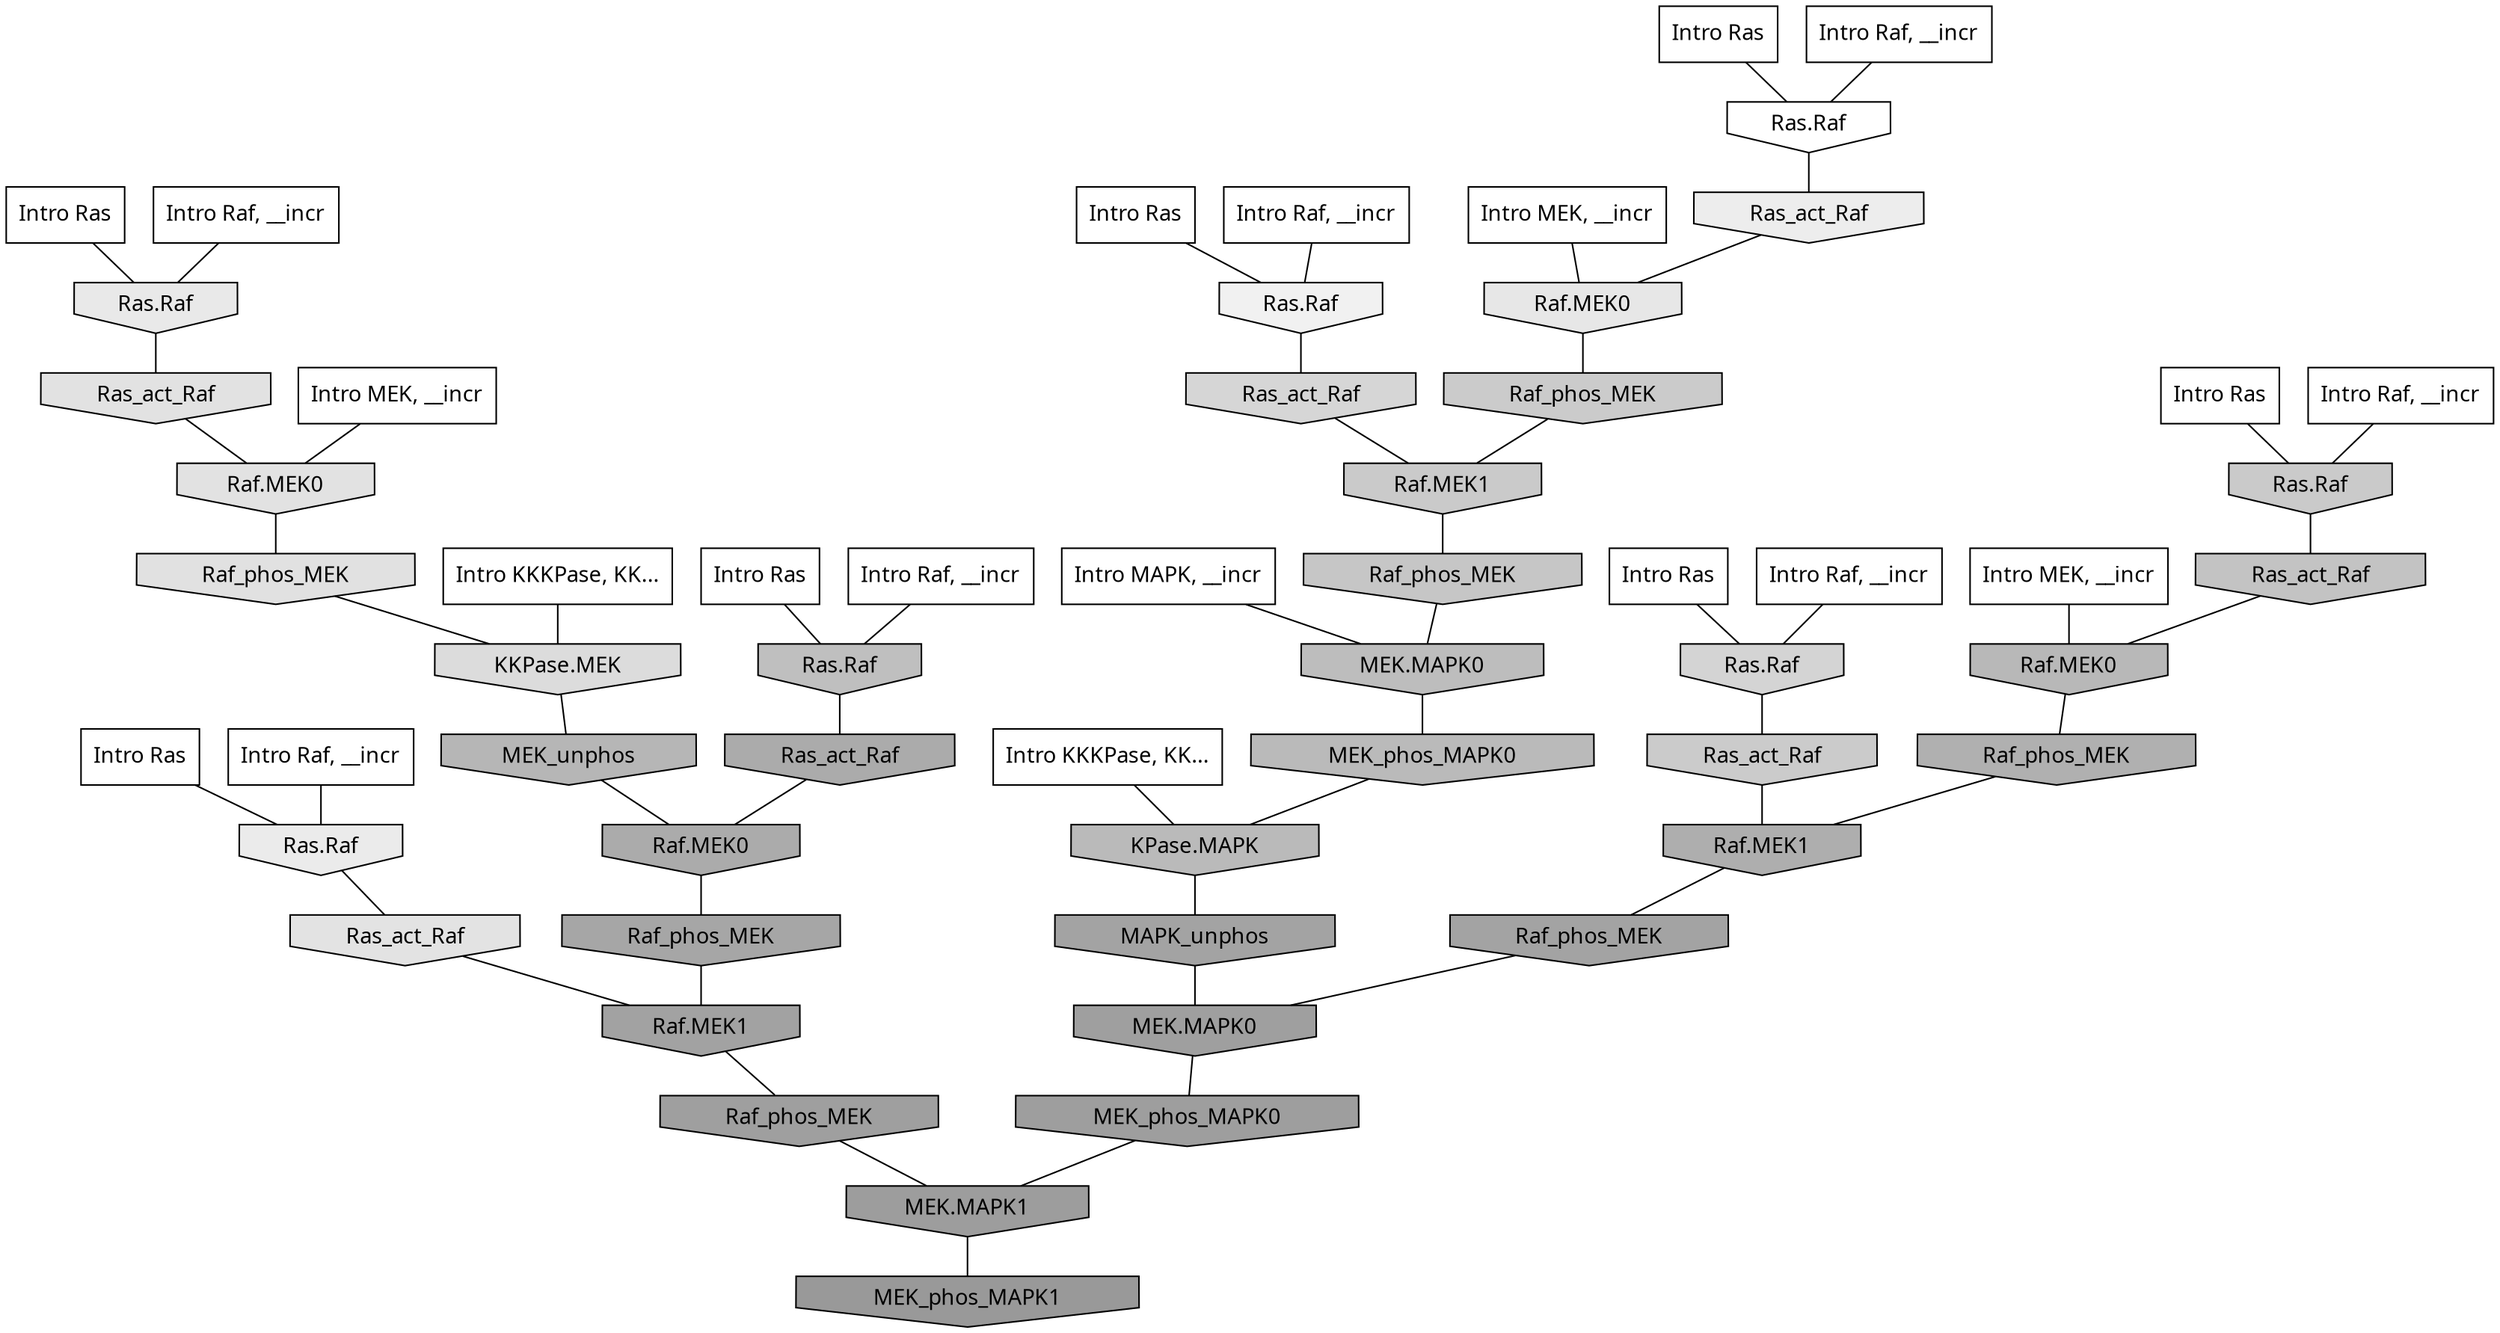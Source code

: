digraph G{
  rankdir="TB";
  ranksep=0.30;
  node [fontname="CMU Serif"];
  edge [fontname="CMU Serif"];
  
  2 [label="Intro Ras", shape=rectangle, style=filled, fillcolor="0.000 0.000 1.000"]
  
  10 [label="Intro Ras", shape=rectangle, style=filled, fillcolor="0.000 0.000 1.000"]
  
  19 [label="Intro Ras", shape=rectangle, style=filled, fillcolor="0.000 0.000 1.000"]
  
  23 [label="Intro Ras", shape=rectangle, style=filled, fillcolor="0.000 0.000 1.000"]
  
  32 [label="Intro Ras", shape=rectangle, style=filled, fillcolor="0.000 0.000 1.000"]
  
  43 [label="Intro Ras", shape=rectangle, style=filled, fillcolor="0.000 0.000 1.000"]
  
  61 [label="Intro Ras", shape=rectangle, style=filled, fillcolor="0.000 0.000 1.000"]
  
  300 [label="Intro Raf, __incr", shape=rectangle, style=filled, fillcolor="0.000 0.000 1.000"]
  
  420 [label="Intro Raf, __incr", shape=rectangle, style=filled, fillcolor="0.000 0.000 1.000"]
  
  446 [label="Intro Raf, __incr", shape=rectangle, style=filled, fillcolor="0.000 0.000 1.000"]
  
  635 [label="Intro Raf, __incr", shape=rectangle, style=filled, fillcolor="0.000 0.000 1.000"]
  
  733 [label="Intro Raf, __incr", shape=rectangle, style=filled, fillcolor="0.000 0.000 1.000"]
  
  741 [label="Intro Raf, __incr", shape=rectangle, style=filled, fillcolor="0.000 0.000 1.000"]
  
  1083 [label="Intro Raf, __incr", shape=rectangle, style=filled, fillcolor="0.000 0.000 1.000"]
  
  1106 [label="Intro MEK, __incr", shape=rectangle, style=filled, fillcolor="0.000 0.000 1.000"]
  
  1236 [label="Intro MEK, __incr", shape=rectangle, style=filled, fillcolor="0.000 0.000 1.000"]
  
  1886 [label="Intro MEK, __incr", shape=rectangle, style=filled, fillcolor="0.000 0.000 1.000"]
  
  2487 [label="Intro MAPK, __incr", shape=rectangle, style=filled, fillcolor="0.000 0.000 1.000"]
  
  3122 [label="Intro KKKPase, KK...", shape=rectangle, style=filled, fillcolor="0.000 0.000 1.000"]
  
  3144 [label="Intro KKKPase, KK...", shape=rectangle, style=filled, fillcolor="0.000 0.000 1.000"]
  
  3208 [label="Ras.Raf", shape=invhouse, style=filled, fillcolor="0.000 0.000 1.000"]
  
  3741 [label="Ras.Raf", shape=invhouse, style=filled, fillcolor="0.000 0.000 0.945"]
  
  4020 [label="Ras_act_Raf", shape=invhouse, style=filled, fillcolor="0.000 0.000 0.927"]
  
  4144 [label="Ras.Raf", shape=invhouse, style=filled, fillcolor="0.000 0.000 0.919"]
  
  4199 [label="Ras.Raf", shape=invhouse, style=filled, fillcolor="0.000 0.000 0.914"]
  
  4327 [label="Raf.MEK0", shape=invhouse, style=filled, fillcolor="0.000 0.000 0.904"]
  
  4579 [label="Ras_act_Raf", shape=invhouse, style=filled, fillcolor="0.000 0.000 0.888"]
  
  4665 [label="Ras_act_Raf", shape=invhouse, style=filled, fillcolor="0.000 0.000 0.884"]
  
  4667 [label="Raf.MEK0", shape=invhouse, style=filled, fillcolor="0.000 0.000 0.884"]
  
  4725 [label="Raf_phos_MEK", shape=invhouse, style=filled, fillcolor="0.000 0.000 0.880"]
  
  5022 [label="KKPase.MEK", shape=invhouse, style=filled, fillcolor="0.000 0.000 0.863"]
  
  5495 [label="Ras_act_Raf", shape=invhouse, style=filled, fillcolor="0.000 0.000 0.836"]
  
  5598 [label="Ras.Raf", shape=invhouse, style=filled, fillcolor="0.000 0.000 0.829"]
  
  6269 [label="Raf_phos_MEK", shape=invhouse, style=filled, fillcolor="0.000 0.000 0.796"]
  
  6306 [label="Ras_act_Raf", shape=invhouse, style=filled, fillcolor="0.000 0.000 0.795"]
  
  6418 [label="Raf.MEK1", shape=invhouse, style=filled, fillcolor="0.000 0.000 0.791"]
  
  6431 [label="Ras.Raf", shape=invhouse, style=filled, fillcolor="0.000 0.000 0.790"]
  
  6871 [label="Raf_phos_MEK", shape=invhouse, style=filled, fillcolor="0.000 0.000 0.774"]
  
  7149 [label="Ras_act_Raf", shape=invhouse, style=filled, fillcolor="0.000 0.000 0.765"]
  
  7636 [label="Ras.Raf", shape=invhouse, style=filled, fillcolor="0.000 0.000 0.750"]
  
  7976 [label="MEK.MAPK0", shape=invhouse, style=filled, fillcolor="0.000 0.000 0.739"]
  
  8333 [label="MEK_phos_MAPK0", shape=invhouse, style=filled, fillcolor="0.000 0.000 0.729"]
  
  8342 [label="KPase.MAPK", shape=invhouse, style=filled, fillcolor="0.000 0.000 0.729"]
  
  8601 [label="Raf.MEK0", shape=invhouse, style=filled, fillcolor="0.000 0.000 0.721"]
  
  8904 [label="MEK_unphos", shape=invhouse, style=filled, fillcolor="0.000 0.000 0.712"]
  
  9869 [label="Raf_phos_MEK", shape=invhouse, style=filled, fillcolor="0.000 0.000 0.690"]
  
  10317 [label="Raf.MEK1", shape=invhouse, style=filled, fillcolor="0.000 0.000 0.681"]
  
  10888 [label="Ras_act_Raf", shape=invhouse, style=filled, fillcolor="0.000 0.000 0.669"]
  
  10895 [label="Raf.MEK0", shape=invhouse, style=filled, fillcolor="0.000 0.000 0.669"]
  
  11935 [label="Raf_phos_MEK", shape=invhouse, style=filled, fillcolor="0.000 0.000 0.650"]
  
  12641 [label="Raf_phos_MEK", shape=invhouse, style=filled, fillcolor="0.000 0.000 0.639"]
  
  12650 [label="MAPK_unphos", shape=invhouse, style=filled, fillcolor="0.000 0.000 0.639"]
  
  12968 [label="Raf.MEK1", shape=invhouse, style=filled, fillcolor="0.000 0.000 0.634"]
  
  13749 [label="Raf_phos_MEK", shape=invhouse, style=filled, fillcolor="0.000 0.000 0.622"]
  
  13764 [label="MEK.MAPK0", shape=invhouse, style=filled, fillcolor="0.000 0.000 0.622"]
  
  14021 [label="MEK_phos_MAPK0", shape=invhouse, style=filled, fillcolor="0.000 0.000 0.618"]
  
  14363 [label="MEK.MAPK1", shape=invhouse, style=filled, fillcolor="0.000 0.000 0.614"]
  
  15351 [label="MEK_phos_MAPK1", shape=invhouse, style=filled, fillcolor="0.000 0.000 0.600"]
  
  
  14363 -> 15351 [dir=none, color="0.000 0.000 0.000"] 
  14021 -> 14363 [dir=none, color="0.000 0.000 0.000"] 
  13764 -> 14021 [dir=none, color="0.000 0.000 0.000"] 
  13749 -> 14363 [dir=none, color="0.000 0.000 0.000"] 
  12968 -> 13749 [dir=none, color="0.000 0.000 0.000"] 
  12650 -> 13764 [dir=none, color="0.000 0.000 0.000"] 
  12641 -> 13764 [dir=none, color="0.000 0.000 0.000"] 
  11935 -> 12968 [dir=none, color="0.000 0.000 0.000"] 
  10895 -> 11935 [dir=none, color="0.000 0.000 0.000"] 
  10888 -> 10895 [dir=none, color="0.000 0.000 0.000"] 
  10317 -> 12641 [dir=none, color="0.000 0.000 0.000"] 
  9869 -> 10317 [dir=none, color="0.000 0.000 0.000"] 
  8904 -> 10895 [dir=none, color="0.000 0.000 0.000"] 
  8601 -> 9869 [dir=none, color="0.000 0.000 0.000"] 
  8342 -> 12650 [dir=none, color="0.000 0.000 0.000"] 
  8333 -> 8342 [dir=none, color="0.000 0.000 0.000"] 
  7976 -> 8333 [dir=none, color="0.000 0.000 0.000"] 
  7636 -> 10888 [dir=none, color="0.000 0.000 0.000"] 
  7149 -> 8601 [dir=none, color="0.000 0.000 0.000"] 
  6871 -> 7976 [dir=none, color="0.000 0.000 0.000"] 
  6431 -> 7149 [dir=none, color="0.000 0.000 0.000"] 
  6418 -> 6871 [dir=none, color="0.000 0.000 0.000"] 
  6306 -> 10317 [dir=none, color="0.000 0.000 0.000"] 
  6269 -> 6418 [dir=none, color="0.000 0.000 0.000"] 
  5598 -> 6306 [dir=none, color="0.000 0.000 0.000"] 
  5495 -> 6418 [dir=none, color="0.000 0.000 0.000"] 
  5022 -> 8904 [dir=none, color="0.000 0.000 0.000"] 
  4725 -> 5022 [dir=none, color="0.000 0.000 0.000"] 
  4667 -> 4725 [dir=none, color="0.000 0.000 0.000"] 
  4665 -> 4667 [dir=none, color="0.000 0.000 0.000"] 
  4579 -> 12968 [dir=none, color="0.000 0.000 0.000"] 
  4327 -> 6269 [dir=none, color="0.000 0.000 0.000"] 
  4199 -> 4665 [dir=none, color="0.000 0.000 0.000"] 
  4144 -> 4579 [dir=none, color="0.000 0.000 0.000"] 
  4020 -> 4327 [dir=none, color="0.000 0.000 0.000"] 
  3741 -> 5495 [dir=none, color="0.000 0.000 0.000"] 
  3208 -> 4020 [dir=none, color="0.000 0.000 0.000"] 
  3144 -> 8342 [dir=none, color="0.000 0.000 0.000"] 
  3122 -> 5022 [dir=none, color="0.000 0.000 0.000"] 
  2487 -> 7976 [dir=none, color="0.000 0.000 0.000"] 
  1886 -> 4327 [dir=none, color="0.000 0.000 0.000"] 
  1236 -> 4667 [dir=none, color="0.000 0.000 0.000"] 
  1106 -> 8601 [dir=none, color="0.000 0.000 0.000"] 
  1083 -> 7636 [dir=none, color="0.000 0.000 0.000"] 
  741 -> 5598 [dir=none, color="0.000 0.000 0.000"] 
  733 -> 3208 [dir=none, color="0.000 0.000 0.000"] 
  635 -> 6431 [dir=none, color="0.000 0.000 0.000"] 
  446 -> 3741 [dir=none, color="0.000 0.000 0.000"] 
  420 -> 4199 [dir=none, color="0.000 0.000 0.000"] 
  300 -> 4144 [dir=none, color="0.000 0.000 0.000"] 
  61 -> 3208 [dir=none, color="0.000 0.000 0.000"] 
  43 -> 6431 [dir=none, color="0.000 0.000 0.000"] 
  32 -> 4144 [dir=none, color="0.000 0.000 0.000"] 
  23 -> 4199 [dir=none, color="0.000 0.000 0.000"] 
  19 -> 7636 [dir=none, color="0.000 0.000 0.000"] 
  10 -> 5598 [dir=none, color="0.000 0.000 0.000"] 
  2 -> 3741 [dir=none, color="0.000 0.000 0.000"] 
  
  }
